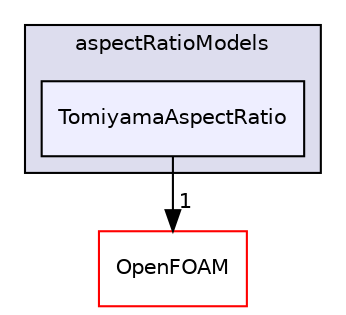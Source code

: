 digraph "src/phaseSystemModels/reactingEulerFoam/interfacialModels/aspectRatioModels/TomiyamaAspectRatio" {
  bgcolor=transparent;
  compound=true
  node [ fontsize="10", fontname="Helvetica"];
  edge [ labelfontsize="10", labelfontname="Helvetica"];
  subgraph clusterdir_988ffc8214f1b79cb3b086ce7a8911c8 {
    graph [ bgcolor="#ddddee", pencolor="black", label="aspectRatioModels" fontname="Helvetica", fontsize="10", URL="dir_988ffc8214f1b79cb3b086ce7a8911c8.html"]
  dir_74756aa4390a5651502ba8e2d45b1746 [shape=box, label="TomiyamaAspectRatio", style="filled", fillcolor="#eeeeff", pencolor="black", URL="dir_74756aa4390a5651502ba8e2d45b1746.html"];
  }
  dir_c5473ff19b20e6ec4dfe5c310b3778a8 [shape=box label="OpenFOAM" color="red" URL="dir_c5473ff19b20e6ec4dfe5c310b3778a8.html"];
  dir_74756aa4390a5651502ba8e2d45b1746->dir_c5473ff19b20e6ec4dfe5c310b3778a8 [headlabel="1", labeldistance=1.5 headhref="dir_003075_002151.html"];
}
